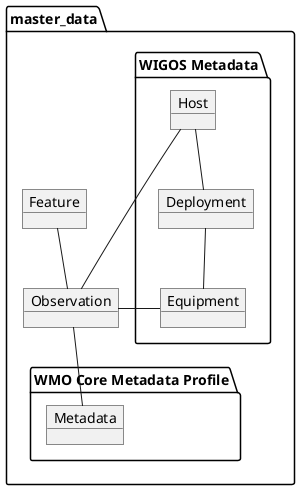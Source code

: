 @startuml
package "master_data" {
    package "WIGOS Metadata" {
        Object Equipment
        Object Deployment
        Object Host
    }

    object Observation
    object Feature

    package "WMO Core Metadata Profile" {
        object Metadata
    }
}
Host --- Observation
Observation -- Equipment
Host -- Deployment
Observation -- Metadata
Deployment -- Equipment
Feature -- Observation
@enduml
